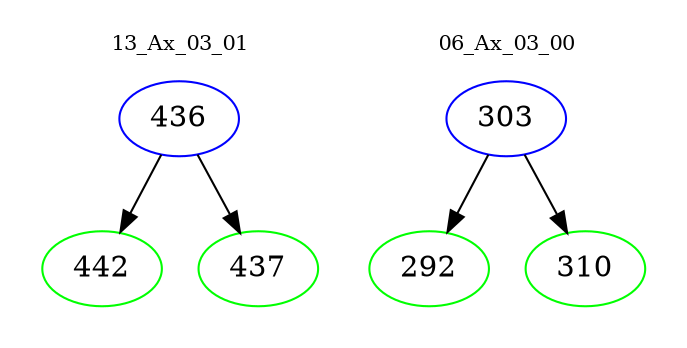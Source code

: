 digraph{
subgraph cluster_0 {
color = white
label = "13_Ax_03_01";
fontsize=10;
T0_436 [label="436", color="blue"]
T0_436 -> T0_442 [color="black"]
T0_442 [label="442", color="green"]
T0_436 -> T0_437 [color="black"]
T0_437 [label="437", color="green"]
}
subgraph cluster_1 {
color = white
label = "06_Ax_03_00";
fontsize=10;
T1_303 [label="303", color="blue"]
T1_303 -> T1_292 [color="black"]
T1_292 [label="292", color="green"]
T1_303 -> T1_310 [color="black"]
T1_310 [label="310", color="green"]
}
}
